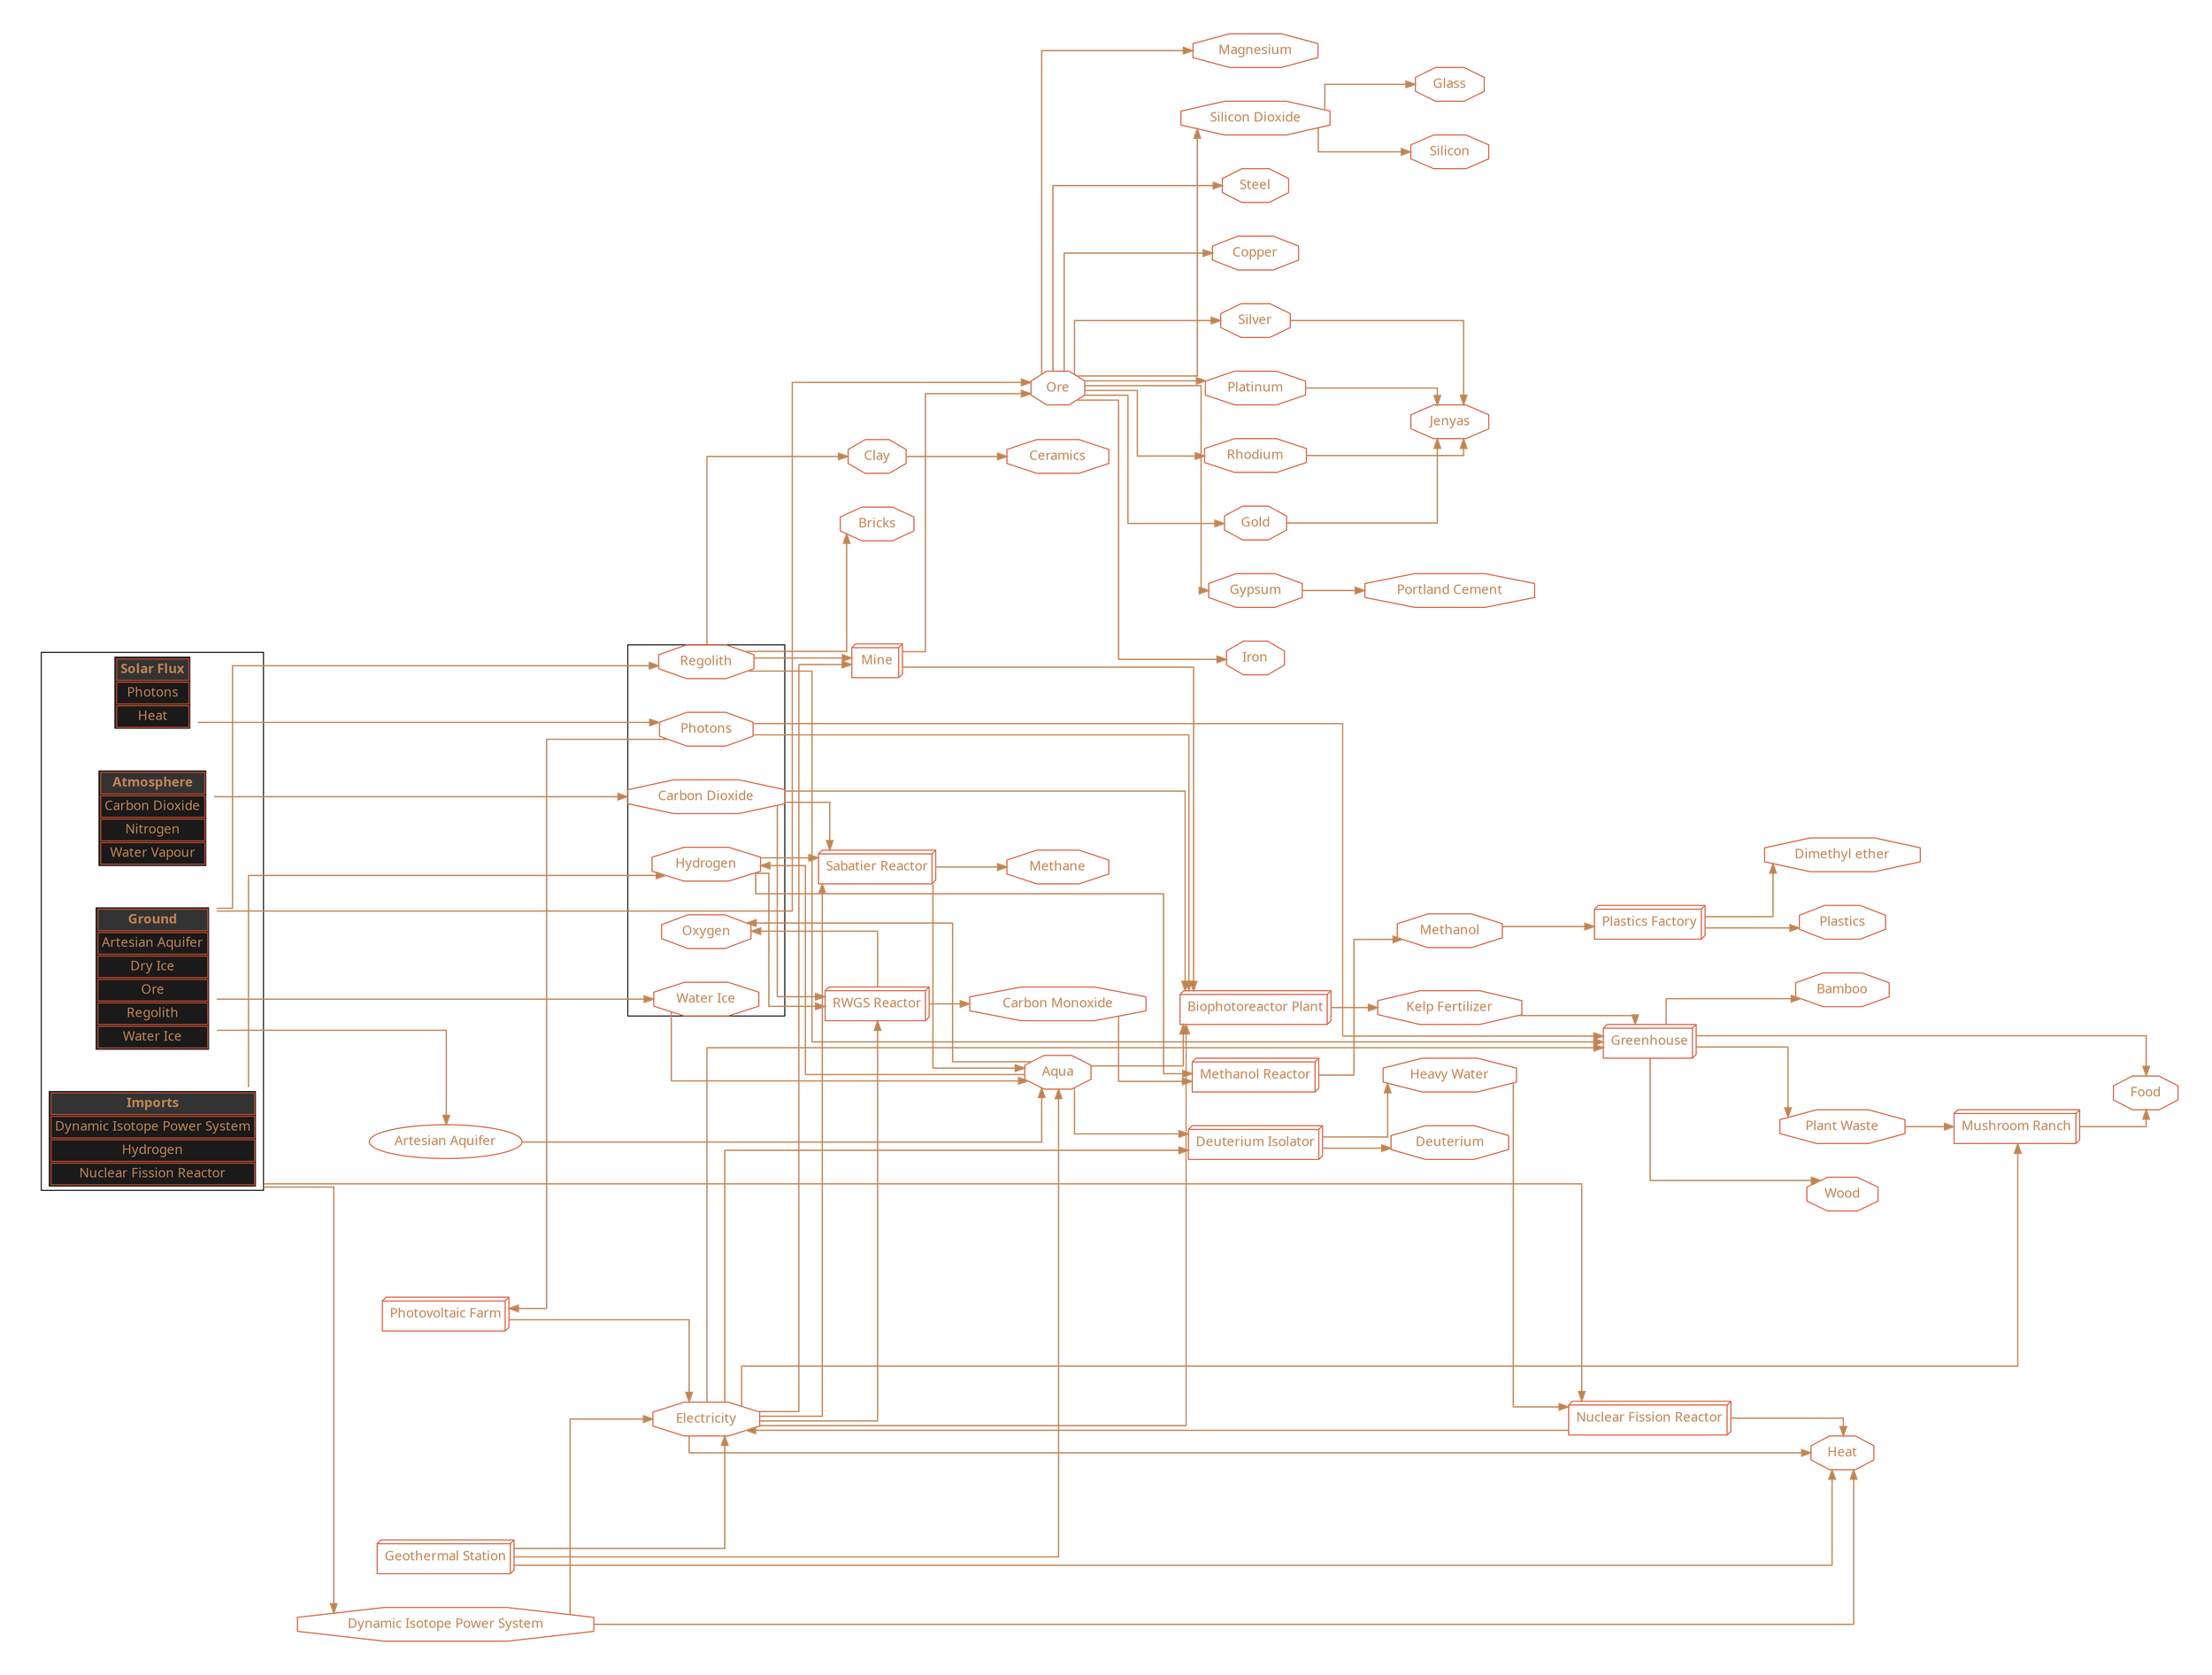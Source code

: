 /*
  This is part of the Avaneya Project Crew Handbook.
  Copyright (C) 2010-2016 Cartesian Theatre <info@cartesiantheatre.com>.
  See the file License for copying conditions.
  
  To manually compile:
      $ sudo aptitude install graphviz
      $ dot -Tpdf Resources.dot.gv -o Resources.pdf
*/

// Resources graph...
digraph Resources 
{
    // Graph attributes...
	bgcolor="transparent";
	margin="0";
	rankdir="LR";
//    ranksep="1";
    splines="ortho";
    pad="0.5,0.5";
    concentrate="true";
    nodesep="0.5";

	// Node attributes...
	node[color="#d3502dff"];
	node[fillcolor="gray10"];
    node[fontcolor="#c08453ff"];
    node[fontname="Ubuntu"];
	
	// Edge attributes...
	edge[color="#c08453ff"];
	edge[penwidth="1.3"];

    // Sources...
    subgraph cluster_Sources
    {
        // Cluster attributes...
        labelfontname="Ubuntu Bold";
        rank="same";

        // Atmosphere source...
        "Atmosphere"[
            shape = "none" 
            label =
                <<table border="0" cellborder="1" cellpadding="3" bgcolor="gray10" align="center">
                    <tr>
                        <td bgcolor="gray20" align="center"><font face="Ubuntu Bold">Atmosphere</font></td>
                    </tr>
                    <tr>
                        <td align="center" port="Carbon Dioxide">Carbon Dioxide</td>
                    </tr>
                    <tr>
                        <td align="center" port="Nitrogen">Nitrogen</td>
                    </tr>
                    <tr>
                        <td align="center" port="Water Vapour">Water Vapour</td>
                    </tr>
                </table>>];
        
        // Ground source...
        "Ground"[
            shape = "none" 
            label =
                <<table border="0" cellborder="1" cellpadding="3" bgcolor="gray10" align="center">
                    <tr>
                        <td bgcolor="gray20" align="center"><font face="Ubuntu Bold">Ground</font></td>
                    </tr>
                    <tr>
                        <td align="center" port="Dry Ice">Artesian Aquifer</td>
                    </tr>
                    <tr>
                        <td align="center" port="Dry Ice">Dry Ice</td>
                    </tr>
                    <tr>
                        <td align="center" port="Ore">Ore</td>
                    </tr>
                    <tr>
                        <td align="center" port="Regolith">Regolith</td>
                    </tr>
                    <tr>
                        <td align="center" port="Water Ice">Water Ice</td>
                    </tr>
                </table>>];

        // Import source...
        "Imports"[
            shape = "none" 
            label =
                <<table border="0" cellborder="1" cellpadding="3" bgcolor="gray10" align="center">
                    <tr>
                        <td bgcolor="gray20" align="center"><font face="Ubuntu Bold">Imports</font></td>
                    </tr>
                    <tr>
                        <td align="center" port="Dynamic Isotope Power System">Dynamic Isotope Power System</td>
                    </tr>
                    <tr>
                        <td align="center" port="Hydrogen">Hydrogen</td>
                    </tr>
                    <tr>
                        <td align="center" port="Nuclear Fission Reactor">Nuclear Fission Reactor</td>
                    </tr>
                </table>>];

        // Solar flux source...
        "Solar Flux"[
            shape = "none" 
            label =
                <<table border="0" cellborder="1" cellpadding="3" bgcolor="gray10" align="center">
                    <tr>
                        <td bgcolor="gray20" align="center"><font face="Ubuntu Bold">Solar Flux</font></td>
                    </tr>
                    <tr>
                        <td align="center" port="Photons">Photons</td>
                    </tr>
                    <tr>
                        <td align="center" port="Heat">Heat</td>
                    </tr>
                </table>>];
    }

    /* Sinks...
    subgraph cluster_Sinks
    {
        // Cluster attributes...
        label="Sinks";
        fontcolor="#c08453ff";
        fontsize="40";
        labelfontname="Ubuntu Bold";
        bgcolor="black";
        color="black";
        
        // Node attributes...
        node[
            margin="0.4"
            fontsize="25"
            fontname="Ubuntu Bold"
            style="circle"
            ];
        
        // Nodes...
        
    }*/
    
    subgraph cluster_Basic_Resources
    {
        rank="same";
        
        node[shape=octagon];
        
        // First order resources...
        "Carbon Dioxide";
        "Hydrogen";
        "Oxygen";
        "Photons";
        "Regolith";
        "Water Ice";
    }
    
//    subgraph cluster_Derived_Resources
    {
        node[shape=octagon];

        // All resources...
        "Bamboo";
        "Bricks";
        "Carbon Monoxide";
        "Ceramics";
        "Clay";
        "Copper";
        "Deuterium";
        "Dimethyl ether";
        "Dynamic Isotope Power System";
        "Electricity";
        "Food";
        "Glass";
        "Gold";
        "Gypsum";
        "Heat";
        "Heavy Water";
        "Hydrogen";
        "Iron";
        "Jenyas";
        "Kelp Fertilizer";
        "Magnesium";
        "Methane";
        "Methanol";
        "Ore";
        "Oxygen";
        "Plant Waste";
        "Plastics";
        "Platinum";
        "Portland Cement";
        "Rhodium";
        "Silicon";
        "Silicon Dioxide";
        "Silver";
        "Steel";
        "Aqua";
        "Wood";
    }

//    subgraph cluster_Units
    {
//        rank="same";
        node[shape=box3d]

        // Mutators...
        "Biophotoreactor Plant";
        "Deuterium Isolator";
        "Geothermal Station";
        "Greenhouse";
        "Methanol Reactor";
        "Mine";
        "Mushroom Ranch";
        "Nuclear Fission Reactor";
        "Photovoltaic Farm";
        "Plastics Factory";
        "RWGS Reactor";
        "Sabatier Reactor";
    }

    // Relations...
    "Artesian Aquifer" -> "Aqua";
    "Atmosphere" -> "Carbon Dioxide";
    "Biophotoreactor Plant" -> "Kelp Fertilizer";
    "Carbon Dioxide" -> "Biophotoreactor Plant";
    "Carbon Dioxide" -> "RWGS Reactor";
    "Carbon Dioxide" -> "Sabatier Reactor";
    "Carbon Monoxide" -> "Methanol Reactor";
    "Clay" -> "Ceramics";
    "Deuterium Isolator" -> "Deuterium";
    "Deuterium Isolator" -> "Heavy Water";
    "Dynamic Isotope Power System" -> "Electricity";
    "Dynamic Isotope Power System" -> "Heat";
    "Electricity" -> "Biophotoreactor Plant";
    "Electricity" -> "Deuterium Isolator";
    "Electricity" -> "Greenhouse";
    "Electricity" -> "Heat";
    "Electricity" -> "Mine";
    "Electricity" -> "Mushroom Ranch";
    "Electricity" -> "RWGS Reactor";
    "Electricity" -> "Sabatier Reactor";
    "Geothermal Station" -> "Electricity";
    "Geothermal Station" -> "Heat";
    "Geothermal Station" -> "Aqua";
    "Gold" -> "Jenyas";
    "Greenhouse" -> "Bamboo";
    "Greenhouse" -> "Food";
    "Greenhouse" -> "Plant Waste";
    "Greenhouse" -> "Wood";
    "Ground" -> "Artesian Aquifer";
    "Ground" -> "Ore";
    "Ground" -> "Regolith";
    "Ground" -> "Water Ice";
    "Gypsum" -> "Portland Cement";
    "Heavy Water" -> "Nuclear Fission Reactor";
    "Hydrogen" -> "Methanol Reactor";
    "Hydrogen" -> "RWGS Reactor";
    "Hydrogen" -> "Sabatier Reactor";
    "Imports" -> "Dynamic Isotope Power System";
    "Imports" -> "Hydrogen";
    "Imports" -> "Nuclear Fission Reactor";
    "Kelp Fertilizer" -> "Greenhouse";
    "Methanol" -> "Plastics Factory";
    "Methanol Reactor" -> "Methanol";
    "Mine" -> "Biophotoreactor Plant";
    "Mine" -> "Ore";
    "Mushroom Ranch" -> "Food";
    "Nuclear Fission Reactor" -> "Electricity";
    "Nuclear Fission Reactor" -> "Heat";
    "Ore" -> "Copper";
    "Ore" -> "Gold";
    "Ore" -> "Gypsum";
    "Ore" -> "Iron";
    "Ore" -> "Magnesium";
    "Ore" -> "Platinum";
    "Ore" -> "Rhodium";
    "Ore" -> "Silicon Dioxide";
    "Ore" -> "Silver";
    "Ore" -> "Steel";
    "Photons" -> "Biophotoreactor Plant";
    "Photons" -> "Greenhouse";
    "Photons" -> "Photovoltaic Farm";
    "Photovoltaic Farm" -> "Electricity";
    "Plant Waste" -> "Mushroom Ranch";
    "Plastics Factory" -> "Dimethyl ether";
    "Plastics Factory" -> "Plastics";
    "Platinum" -> "Jenyas";
    "Regolith" -> "Bricks";
    "Regolith" -> "Clay";
    "Regolith" -> "Greenhouse";
    "Regolith" -> "Mine";
    "Rhodium" -> "Jenyas";
    "RWGS Reactor" -> "Carbon Monoxide";
    "RWGS Reactor" -> "Oxygen";
    "Sabatier Reactor" -> "Methane";
    "Sabatier Reactor" -> "Aqua";
    "Silicon Dioxide" -> "Glass";
    "Silicon Dioxide" -> "Silicon";
    "Silver" -> "Jenyas";
    "Solar Flux" -> "Photons";
    "Aqua" -> "Biophotoreactor Plant";
    "Aqua" -> "Deuterium Isolator";
    "Aqua" -> "Hydrogen"
    "Water Ice" -> "Aqua";
    "Aqua" -> "Oxygen";
}


